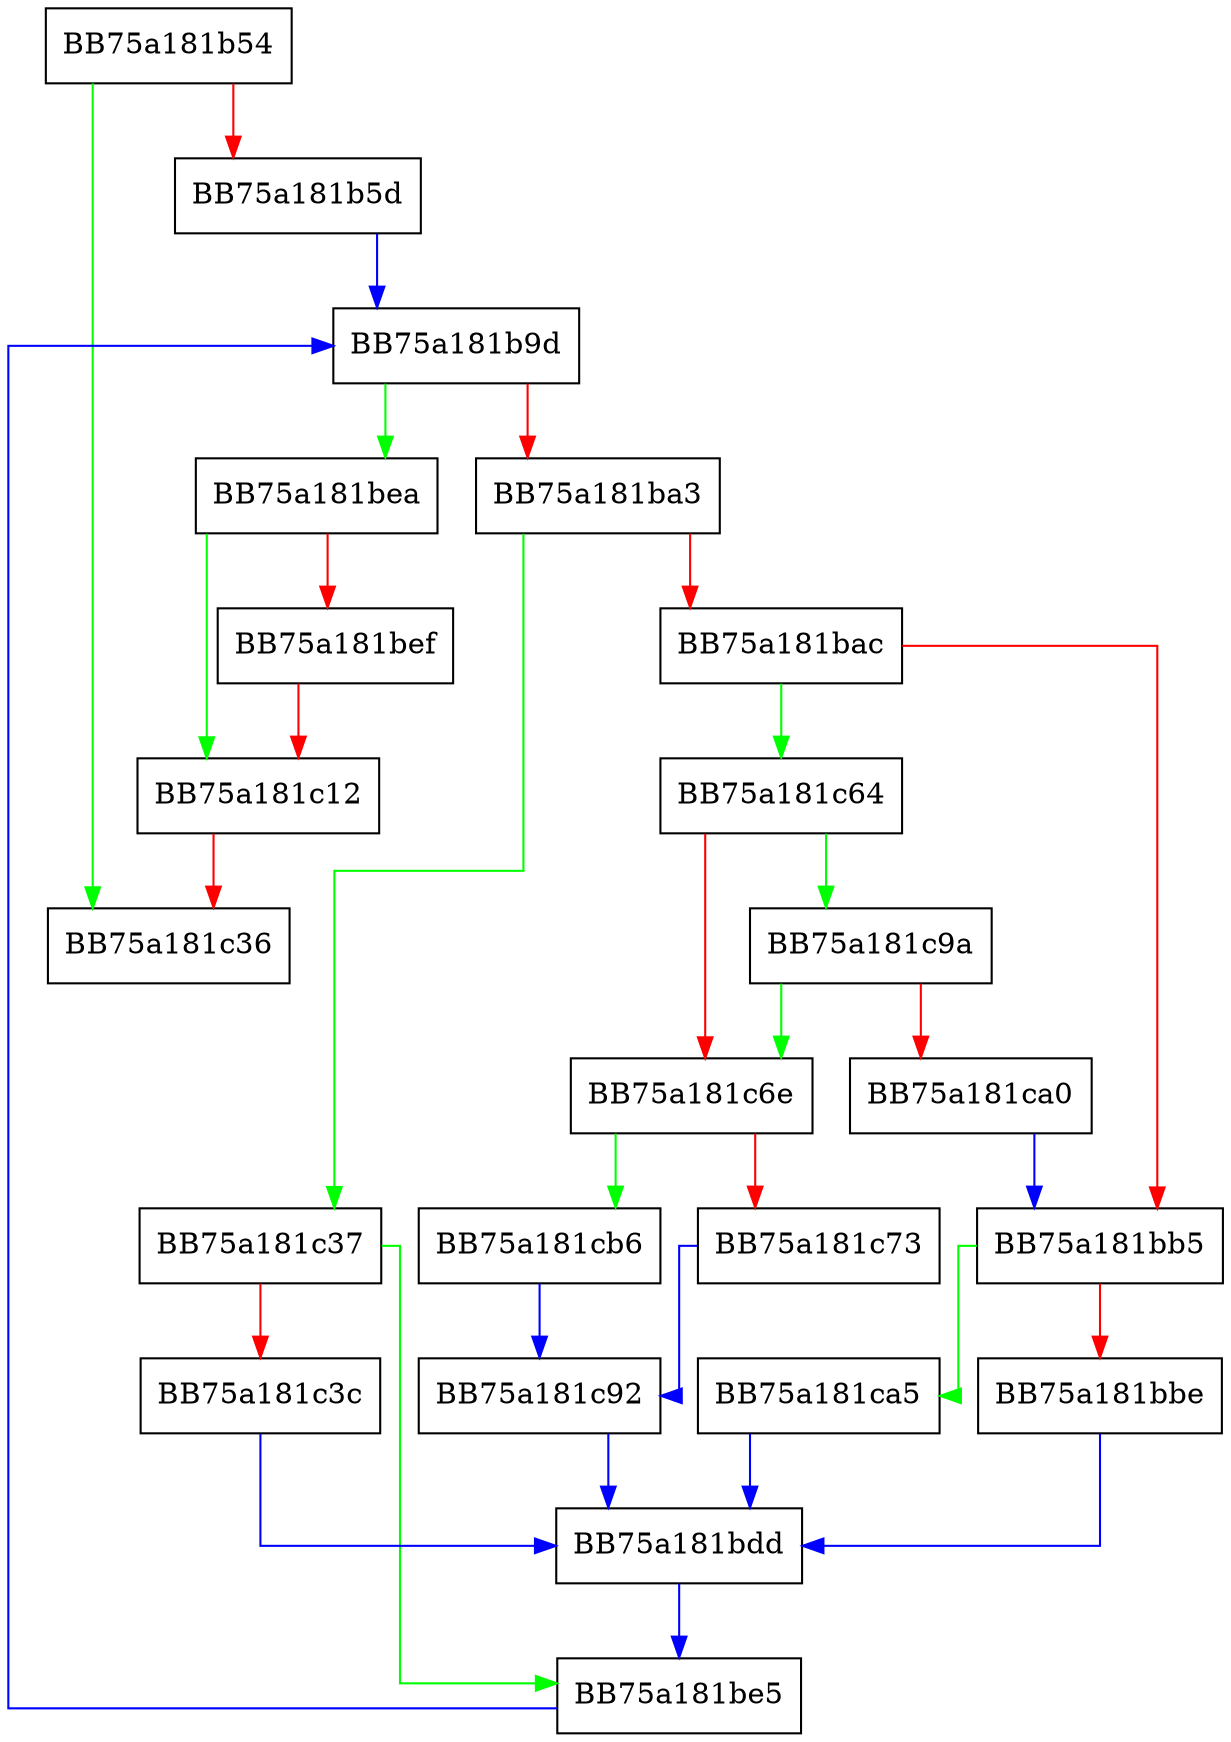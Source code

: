 digraph ParsePasswords {
  node [shape="box"];
  graph [splines=ortho];
  BB75a181b54 -> BB75a181c36 [color="green"];
  BB75a181b54 -> BB75a181b5d [color="red"];
  BB75a181b5d -> BB75a181b9d [color="blue"];
  BB75a181b9d -> BB75a181bea [color="green"];
  BB75a181b9d -> BB75a181ba3 [color="red"];
  BB75a181ba3 -> BB75a181c37 [color="green"];
  BB75a181ba3 -> BB75a181bac [color="red"];
  BB75a181bac -> BB75a181c64 [color="green"];
  BB75a181bac -> BB75a181bb5 [color="red"];
  BB75a181bb5 -> BB75a181ca5 [color="green"];
  BB75a181bb5 -> BB75a181bbe [color="red"];
  BB75a181bbe -> BB75a181bdd [color="blue"];
  BB75a181bdd -> BB75a181be5 [color="blue"];
  BB75a181be5 -> BB75a181b9d [color="blue"];
  BB75a181bea -> BB75a181c12 [color="green"];
  BB75a181bea -> BB75a181bef [color="red"];
  BB75a181bef -> BB75a181c12 [color="red"];
  BB75a181c12 -> BB75a181c36 [color="red"];
  BB75a181c37 -> BB75a181be5 [color="green"];
  BB75a181c37 -> BB75a181c3c [color="red"];
  BB75a181c3c -> BB75a181bdd [color="blue"];
  BB75a181c64 -> BB75a181c9a [color="green"];
  BB75a181c64 -> BB75a181c6e [color="red"];
  BB75a181c6e -> BB75a181cb6 [color="green"];
  BB75a181c6e -> BB75a181c73 [color="red"];
  BB75a181c73 -> BB75a181c92 [color="blue"];
  BB75a181c92 -> BB75a181bdd [color="blue"];
  BB75a181c9a -> BB75a181c6e [color="green"];
  BB75a181c9a -> BB75a181ca0 [color="red"];
  BB75a181ca0 -> BB75a181bb5 [color="blue"];
  BB75a181ca5 -> BB75a181bdd [color="blue"];
  BB75a181cb6 -> BB75a181c92 [color="blue"];
}